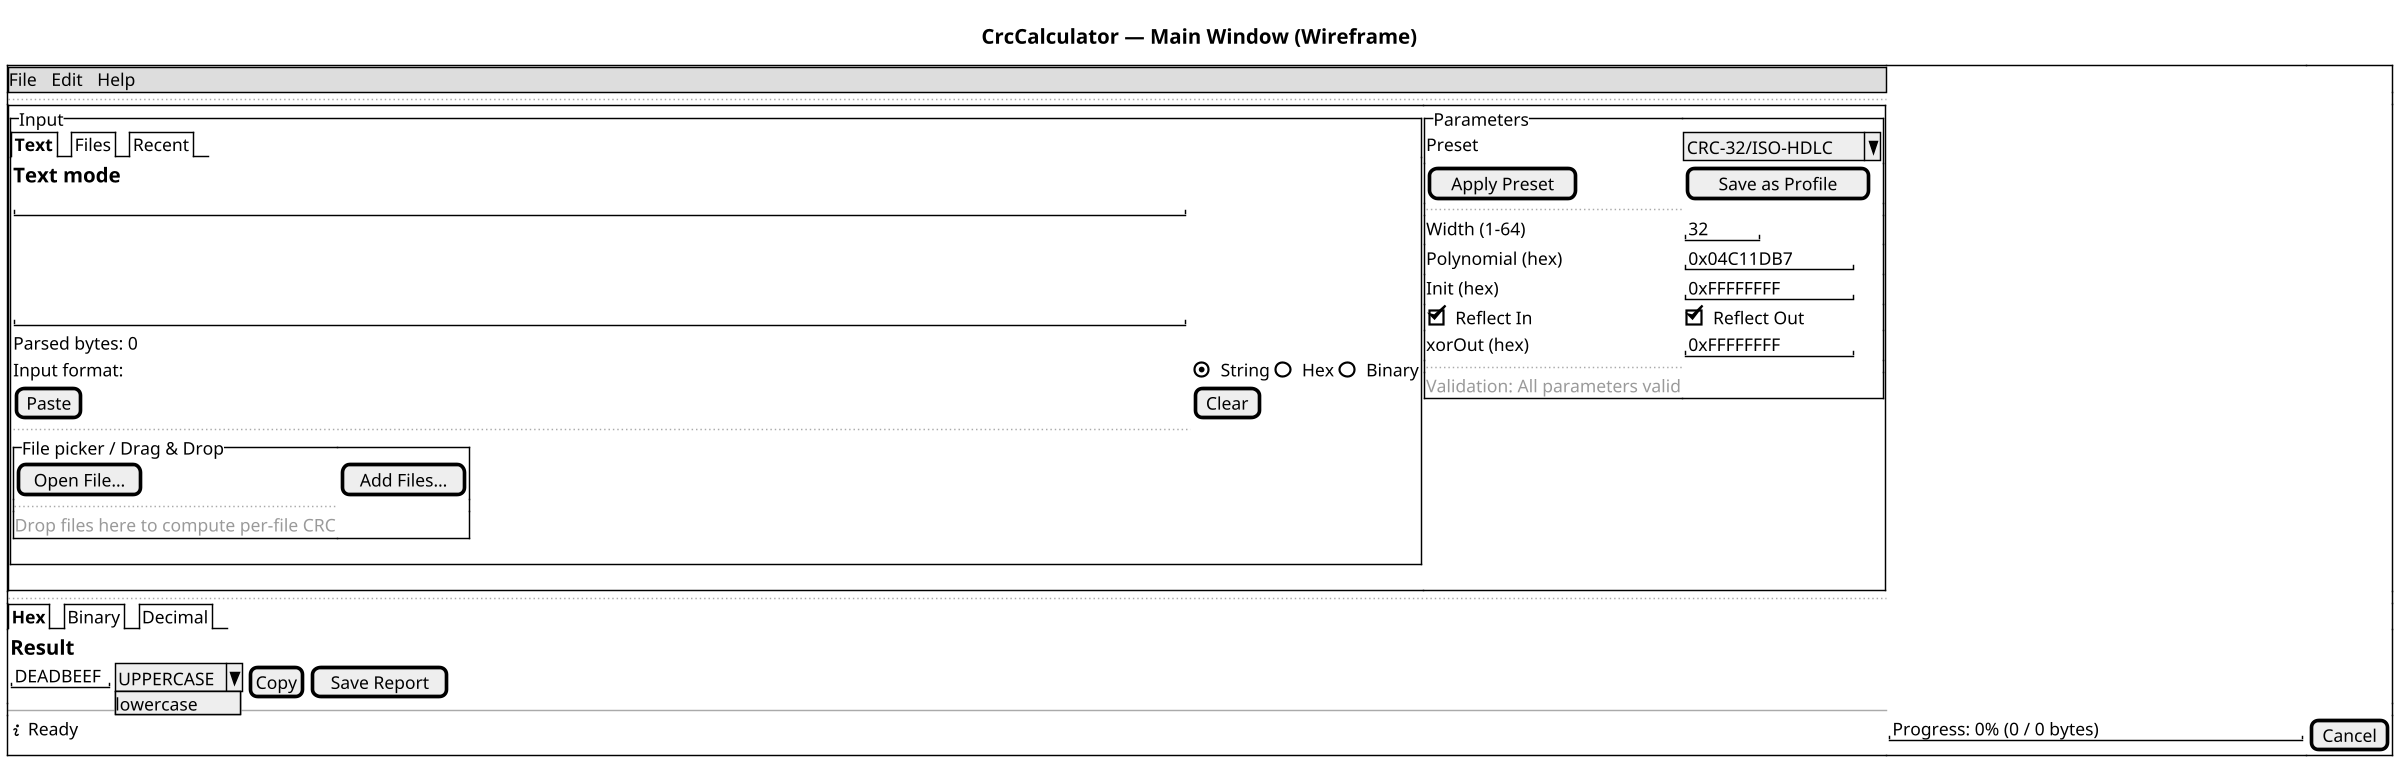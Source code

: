 @startsalt
title CrcCalculator — Main Window (Wireframe)
skinparam dpi 140
{+
  {* File | Edit | Help }
  ..
  {+
    {^"Input"
      {/ <b>Text | Files | Recent }
      {
        == Text mode
        "                                                                                                    "
        .
        .
        .
        "                                                                                                    "
        Parsed bytes: 0
        Input format: | (X) String | () Hex | () Binary
        [Paste] | [Clear]
        ..
        {^"File picker / Drag & Drop"
          [Open File…] | [Add Files…]
          ..
          <color:#9a9a9a>Drop files here to compute per-file CRC
        }
      }
    } |
    {^"Parameters"
      Preset           | ^CRC-32/ISO-HDLC^
      [Apply Preset]   | [Save as Profile]
      ..
      Width (1–64)     | " 32   "
      Polynomial (hex) | " 0x04C11DB7   "
      Init (hex)       | " 0xFFFFFFFF   "
      [X] Reflect In   | [X] Reflect Out
      xorOut (hex)     | " 0xFFFFFFFF   "
      ..
      <color:#9a9a9a>Validation: All parameters valid
    }
  }
  ..
  {/ <b>Hex | Binary | Decimal }
  {
    == Result
    "DEADBEEF" | ^UPPERCASE^^lowercase^ | [Copy] | [Save Report]
  }
  --
  <&info> Ready | "Progress: 0% (0 / 0 bytes)         " | [Cancel]
}
@endsalt

"""
Notes
- Left panel: Text input with live byte count; file picker and DnD zone.
- Right panel: CRC parameters with preset droplist; validation message.
- Bottom: Results tabs (Hex/Bin/Dec) with Copy and Save Report actions.
- Status bar: status text, coarse progress text, Cancel button.
"""

@startsalt
title Preferences (Wireframe)
skinparam dpi 140
{+
  {^"General"
    Theme                | ^System^^Light^^Dark^
    Default output       | ^Hex^^Binary^^Decimal^
    Hex casing           | ^UPPERCASE^^lowercase^
    [X] Enable history (store recent items)
    Start-up preset      | ^Last used^^CRC-32/ISO-HDLC^^CRC-16/MODBUS^^CRC-8/SMBus^
    ..
    [Cancel] | [OK]
  }
}
@endsalt
